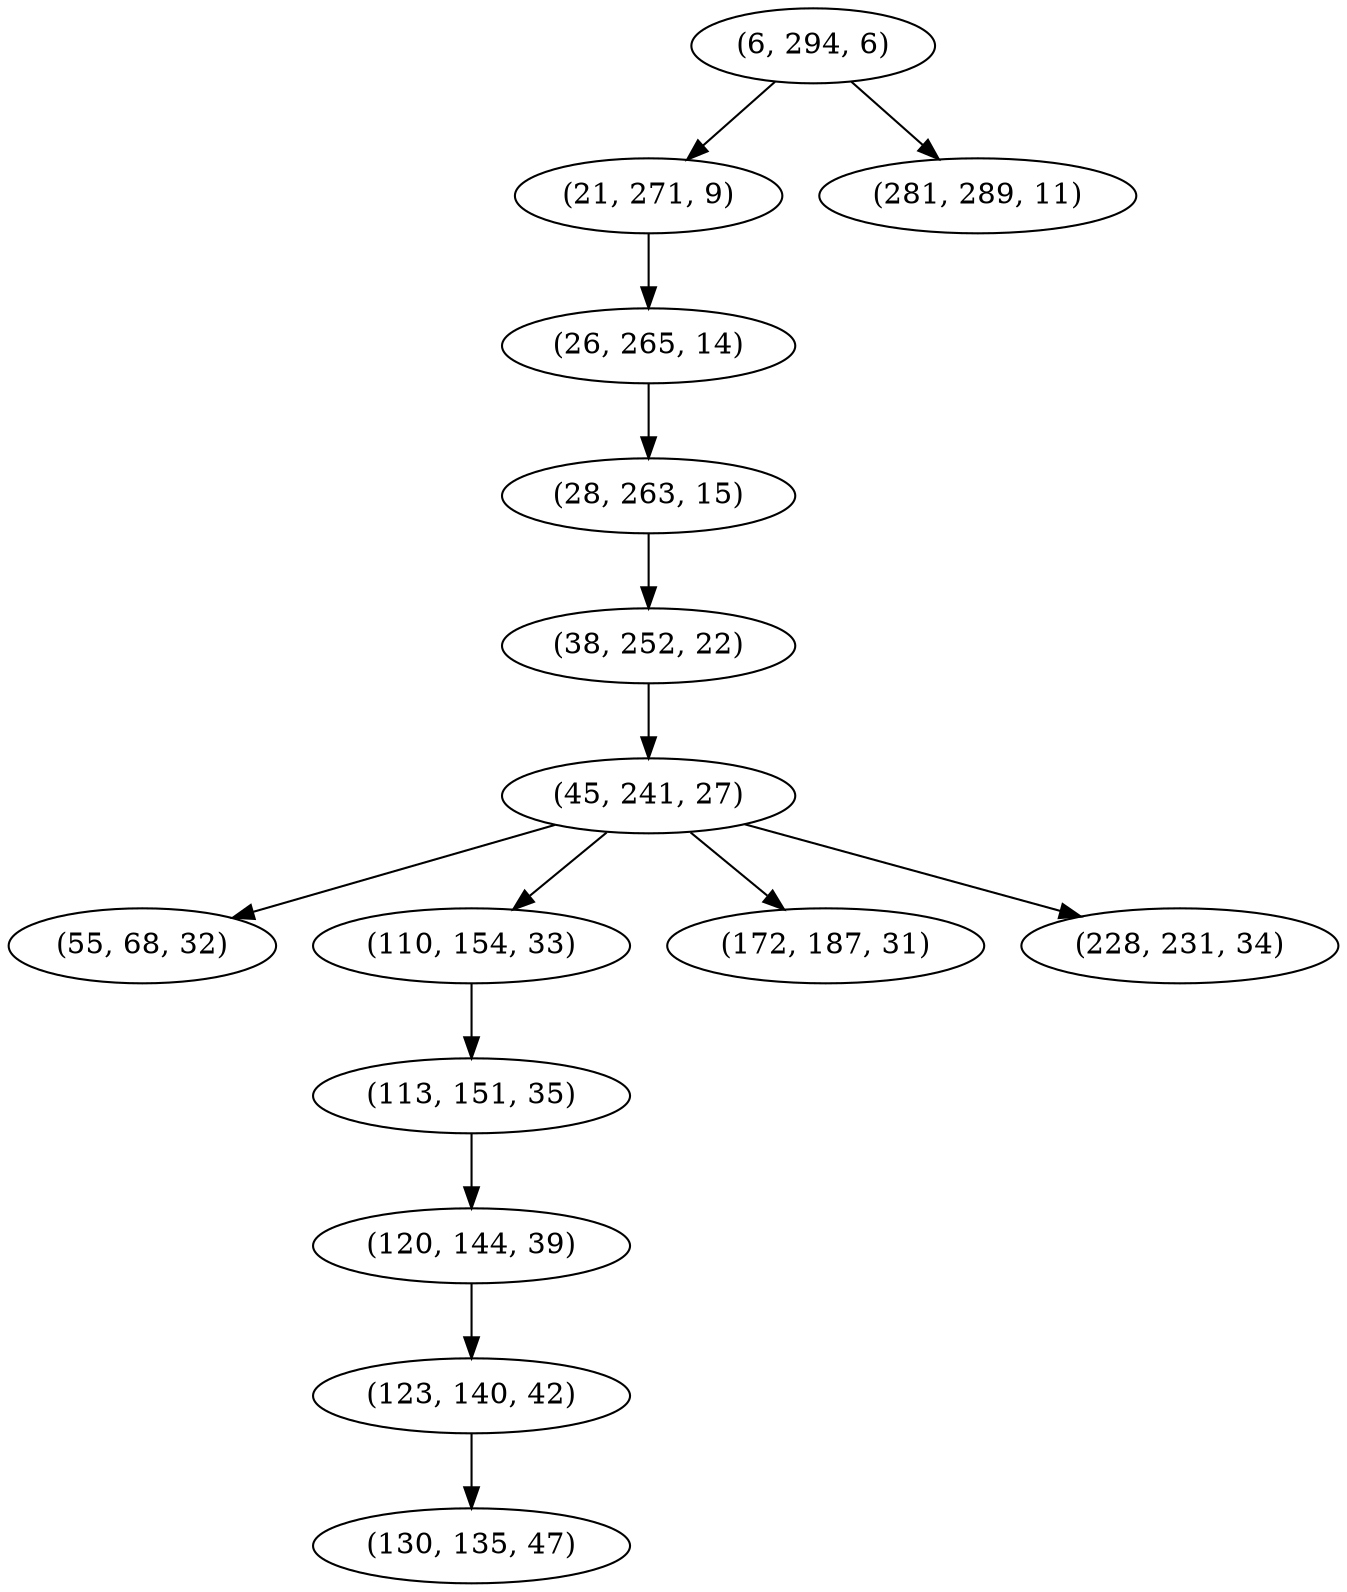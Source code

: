 digraph tree {
    "(6, 294, 6)";
    "(21, 271, 9)";
    "(26, 265, 14)";
    "(28, 263, 15)";
    "(38, 252, 22)";
    "(45, 241, 27)";
    "(55, 68, 32)";
    "(110, 154, 33)";
    "(113, 151, 35)";
    "(120, 144, 39)";
    "(123, 140, 42)";
    "(130, 135, 47)";
    "(172, 187, 31)";
    "(228, 231, 34)";
    "(281, 289, 11)";
    "(6, 294, 6)" -> "(21, 271, 9)";
    "(6, 294, 6)" -> "(281, 289, 11)";
    "(21, 271, 9)" -> "(26, 265, 14)";
    "(26, 265, 14)" -> "(28, 263, 15)";
    "(28, 263, 15)" -> "(38, 252, 22)";
    "(38, 252, 22)" -> "(45, 241, 27)";
    "(45, 241, 27)" -> "(55, 68, 32)";
    "(45, 241, 27)" -> "(110, 154, 33)";
    "(45, 241, 27)" -> "(172, 187, 31)";
    "(45, 241, 27)" -> "(228, 231, 34)";
    "(110, 154, 33)" -> "(113, 151, 35)";
    "(113, 151, 35)" -> "(120, 144, 39)";
    "(120, 144, 39)" -> "(123, 140, 42)";
    "(123, 140, 42)" -> "(130, 135, 47)";
}
